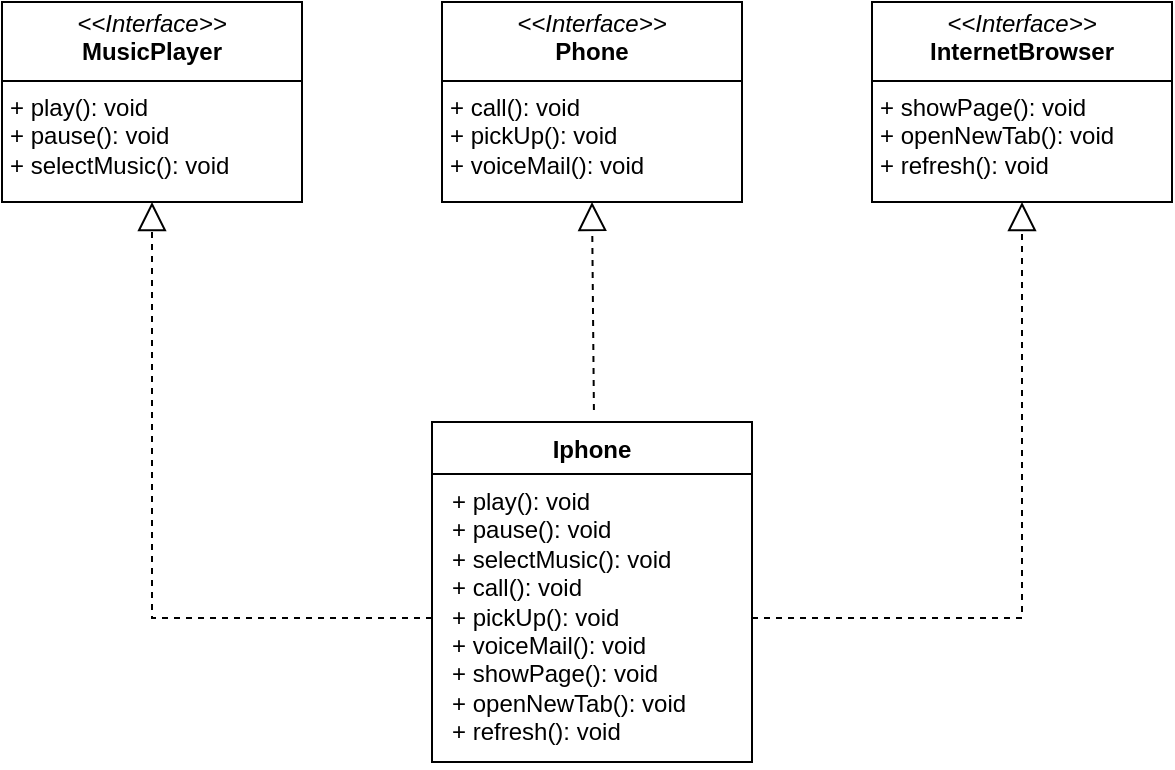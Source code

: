 <mxfile version="24.2.5" type="device">
  <diagram id="C5RBs43oDa-KdzZeNtuy" name="Page-1">
    <mxGraphModel dx="1098" dy="828" grid="1" gridSize="10" guides="1" tooltips="1" connect="1" arrows="1" fold="1" page="1" pageScale="1" pageWidth="827" pageHeight="1169" math="0" shadow="0">
      <root>
        <object label="" tocar="" id="WIyWlLk6GJQsqaUBKTNV-0">
          <mxCell />
        </object>
        <mxCell id="WIyWlLk6GJQsqaUBKTNV-1" parent="WIyWlLk6GJQsqaUBKTNV-0" />
        <mxCell id="i-jj-hQ3LUoNEKZcUapR-21" value="&lt;p style=&quot;margin:0px;margin-top:4px;text-align:center;&quot;&gt;&lt;i&gt;&amp;lt;&amp;lt;Interface&amp;gt;&amp;gt;&lt;/i&gt;&lt;br&gt;&lt;b&gt;MusicPlayer&lt;/b&gt;&lt;/p&gt;&lt;hr size=&quot;1&quot; style=&quot;border-style:solid;&quot;&gt;&lt;p style=&quot;margin:0px;margin-left:4px;&quot;&gt;&lt;/p&gt;&lt;p style=&quot;margin:0px;margin-left:4px;&quot;&gt;+ play(): void&lt;br&gt;+ pause(): void&lt;/p&gt;&lt;p style=&quot;margin:0px;margin-left:4px;&quot;&gt;+ selectMusic(): void&lt;br&gt;&lt;/p&gt;" style="verticalAlign=top;align=left;overflow=fill;html=1;whiteSpace=wrap;" vertex="1" parent="WIyWlLk6GJQsqaUBKTNV-1">
          <mxGeometry x="110" y="140" width="150" height="100" as="geometry" />
        </mxCell>
        <mxCell id="i-jj-hQ3LUoNEKZcUapR-22" value="&lt;p style=&quot;margin:0px;margin-top:4px;text-align:center;&quot;&gt;&lt;i&gt;&amp;lt;&amp;lt;Interface&amp;gt;&amp;gt;&lt;/i&gt;&lt;br&gt;&lt;b&gt;Phone&lt;/b&gt;&lt;/p&gt;&lt;hr size=&quot;1&quot; style=&quot;border-style:solid;&quot;&gt;&lt;p style=&quot;margin:0px;margin-left:4px;&quot;&gt;&lt;/p&gt;&lt;p style=&quot;margin:0px;margin-left:4px;&quot;&gt;+ call(): void&lt;br&gt;+ pickUp(): void&lt;/p&gt;&lt;p style=&quot;margin:0px;margin-left:4px;&quot;&gt;+ voiceMail(): void&lt;br&gt;&lt;/p&gt;" style="verticalAlign=top;align=left;overflow=fill;html=1;whiteSpace=wrap;" vertex="1" parent="WIyWlLk6GJQsqaUBKTNV-1">
          <mxGeometry x="330" y="140" width="150" height="100" as="geometry" />
        </mxCell>
        <mxCell id="i-jj-hQ3LUoNEKZcUapR-23" value="&lt;p style=&quot;margin:0px;margin-top:4px;text-align:center;&quot;&gt;&lt;i&gt;&amp;lt;&amp;lt;Interface&amp;gt;&amp;gt;&lt;/i&gt;&lt;br&gt;&lt;b&gt;InternetBrowser&lt;/b&gt;&lt;/p&gt;&lt;hr size=&quot;1&quot; style=&quot;border-style:solid;&quot;&gt;&lt;p style=&quot;margin:0px;margin-left:4px;&quot;&gt;&lt;/p&gt;&lt;p style=&quot;margin:0px;margin-left:4px;&quot;&gt;+ showPage(): void&lt;br&gt;+ openNewTab(): void&lt;br&gt;&lt;/p&gt;&lt;p style=&quot;margin:0px;margin-left:4px;&quot;&gt;+ refresh(): void&lt;br&gt;&lt;/p&gt;" style="verticalAlign=top;align=left;overflow=fill;html=1;whiteSpace=wrap;" vertex="1" parent="WIyWlLk6GJQsqaUBKTNV-1">
          <mxGeometry x="545" y="140" width="150" height="100" as="geometry" />
        </mxCell>
        <mxCell id="i-jj-hQ3LUoNEKZcUapR-27" value="Iphone" style="swimlane;fontStyle=1;align=center;verticalAlign=top;childLayout=stackLayout;horizontal=1;startSize=26;horizontalStack=0;resizeParent=1;resizeParentMax=0;resizeLast=0;collapsible=1;marginBottom=0;whiteSpace=wrap;html=1;" vertex="1" parent="WIyWlLk6GJQsqaUBKTNV-1">
          <mxGeometry x="325" y="350" width="160" height="170" as="geometry" />
        </mxCell>
        <mxCell id="i-jj-hQ3LUoNEKZcUapR-30" value="&lt;p style=&quot;margin: 0px 0px 0px 4px;&quot;&gt;+ play(): void&lt;br&gt;+ pause(): void&lt;/p&gt;&lt;p style=&quot;margin: 0px 0px 0px 4px;&quot;&gt;+ selectMusic(): void&lt;/p&gt;&lt;p style=&quot;margin: 0px 0px 0px 4px;&quot;&gt;+ call(): void&lt;br&gt;+ pickUp(): void&lt;/p&gt;&lt;p style=&quot;margin: 0px 0px 0px 4px;&quot;&gt;+ voiceMail(): void&lt;/p&gt;&lt;p style=&quot;margin: 0px 0px 0px 4px;&quot;&gt;+ showPage(): void&lt;br&gt;+ openNewTab(): void&lt;br&gt;&lt;/p&gt;&lt;p style=&quot;margin: 0px 0px 0px 4px;&quot;&gt;+ refresh(): void&lt;/p&gt;" style="text;strokeColor=none;fillColor=none;align=left;verticalAlign=top;spacingLeft=4;spacingRight=4;overflow=hidden;rotatable=0;points=[[0,0.5],[1,0.5]];portConstraint=eastwest;whiteSpace=wrap;html=1;" vertex="1" parent="i-jj-hQ3LUoNEKZcUapR-27">
          <mxGeometry y="26" width="160" height="144" as="geometry" />
        </mxCell>
        <mxCell id="i-jj-hQ3LUoNEKZcUapR-35" value="" style="endArrow=block;dashed=1;endFill=0;endSize=12;html=1;rounded=0;entryX=0.5;entryY=1;entryDx=0;entryDy=0;exitX=0.506;exitY=-0.035;exitDx=0;exitDy=0;exitPerimeter=0;" edge="1" parent="WIyWlLk6GJQsqaUBKTNV-1" source="i-jj-hQ3LUoNEKZcUapR-27" target="i-jj-hQ3LUoNEKZcUapR-22">
          <mxGeometry width="160" relative="1" as="geometry">
            <mxPoint x="340" y="400" as="sourcePoint" />
            <mxPoint x="500" y="400" as="targetPoint" />
          </mxGeometry>
        </mxCell>
        <mxCell id="i-jj-hQ3LUoNEKZcUapR-36" value="" style="endArrow=block;dashed=1;endFill=0;endSize=12;html=1;rounded=0;entryX=0.5;entryY=1;entryDx=0;entryDy=0;exitX=0;exitY=0.5;exitDx=0;exitDy=0;" edge="1" parent="WIyWlLk6GJQsqaUBKTNV-1" source="i-jj-hQ3LUoNEKZcUapR-30" target="i-jj-hQ3LUoNEKZcUapR-21">
          <mxGeometry width="160" relative="1" as="geometry">
            <mxPoint x="340" y="400" as="sourcePoint" />
            <mxPoint x="500" y="400" as="targetPoint" />
            <Array as="points">
              <mxPoint x="185" y="448" />
            </Array>
          </mxGeometry>
        </mxCell>
        <mxCell id="i-jj-hQ3LUoNEKZcUapR-37" value="" style="endArrow=block;dashed=1;endFill=0;endSize=12;html=1;rounded=0;entryX=0.5;entryY=1;entryDx=0;entryDy=0;exitX=1;exitY=0.5;exitDx=0;exitDy=0;" edge="1" parent="WIyWlLk6GJQsqaUBKTNV-1" source="i-jj-hQ3LUoNEKZcUapR-30" target="i-jj-hQ3LUoNEKZcUapR-23">
          <mxGeometry width="160" relative="1" as="geometry">
            <mxPoint x="340" y="400" as="sourcePoint" />
            <mxPoint x="500" y="400" as="targetPoint" />
            <Array as="points">
              <mxPoint x="620" y="448" />
            </Array>
          </mxGeometry>
        </mxCell>
      </root>
    </mxGraphModel>
  </diagram>
</mxfile>
